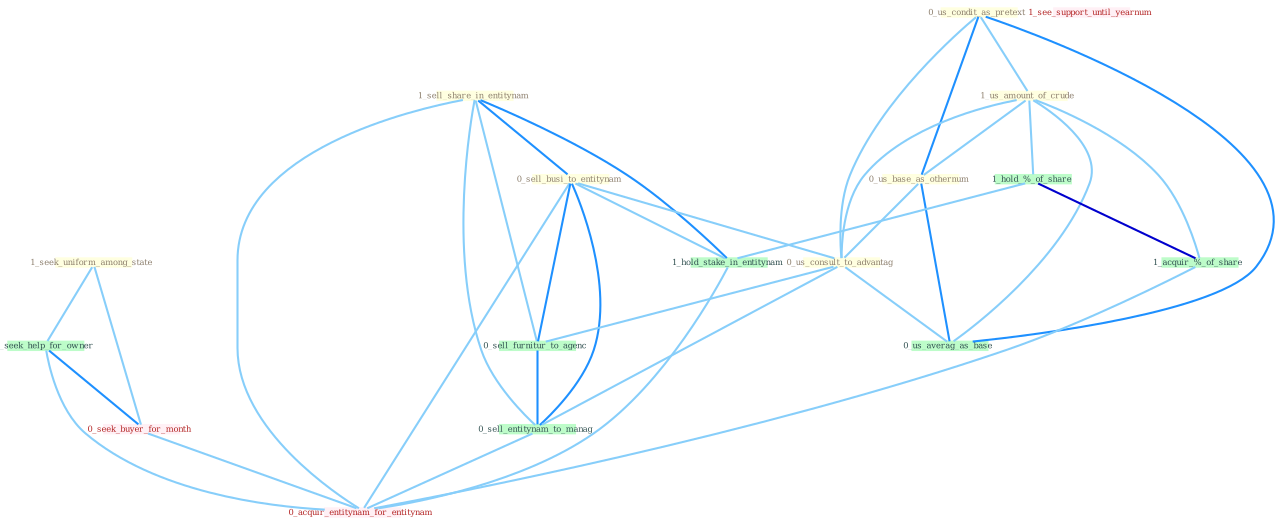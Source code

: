 Graph G{ 
    node
    [shape=polygon,style=filled,width=.5,height=.06,color="#BDFCC9",fixedsize=true,fontsize=4,
    fontcolor="#2f4f4f"];
    {node
    [color="#ffffe0", fontcolor="#8b7d6b"] "1_sell_share_in_entitynam " "0_us_condit_as_pretext " "1_seek_uniform_among_state " "1_us_amount_of_crude " "0_sell_busi_to_entitynam " "0_us_base_as_othernum " "0_us_consult_to_advantag "}
{node [color="#fff0f5", fontcolor="#b22222"] "0_seek_buyer_for_month " "1_see_support_until_yearnum " "0_acquir_entitynam_for_entitynam "}
edge [color="#B0E2FF"];

	"1_sell_share_in_entitynam " -- "0_sell_busi_to_entitynam " [w="2", color="#1e90ff" , len=0.8];
	"1_sell_share_in_entitynam " -- "1_hold_stake_in_entitynam " [w="2", color="#1e90ff" , len=0.8];
	"1_sell_share_in_entitynam " -- "0_sell_furnitur_to_agenc " [w="1", color="#87cefa" ];
	"1_sell_share_in_entitynam " -- "0_sell_entitynam_to_manag " [w="1", color="#87cefa" ];
	"1_sell_share_in_entitynam " -- "0_acquir_entitynam_for_entitynam " [w="1", color="#87cefa" ];
	"0_us_condit_as_pretext " -- "1_us_amount_of_crude " [w="1", color="#87cefa" ];
	"0_us_condit_as_pretext " -- "0_us_base_as_othernum " [w="2", color="#1e90ff" , len=0.8];
	"0_us_condit_as_pretext " -- "0_us_consult_to_advantag " [w="1", color="#87cefa" ];
	"0_us_condit_as_pretext " -- "0_us_averag_as_base " [w="2", color="#1e90ff" , len=0.8];
	"1_seek_uniform_among_state " -- "1_seek_help_for_owner " [w="1", color="#87cefa" ];
	"1_seek_uniform_among_state " -- "0_seek_buyer_for_month " [w="1", color="#87cefa" ];
	"1_us_amount_of_crude " -- "0_us_base_as_othernum " [w="1", color="#87cefa" ];
	"1_us_amount_of_crude " -- "0_us_consult_to_advantag " [w="1", color="#87cefa" ];
	"1_us_amount_of_crude " -- "1_hold_%_of_share " [w="1", color="#87cefa" ];
	"1_us_amount_of_crude " -- "1_acquir_%_of_share " [w="1", color="#87cefa" ];
	"1_us_amount_of_crude " -- "0_us_averag_as_base " [w="1", color="#87cefa" ];
	"0_sell_busi_to_entitynam " -- "0_us_consult_to_advantag " [w="1", color="#87cefa" ];
	"0_sell_busi_to_entitynam " -- "1_hold_stake_in_entitynam " [w="1", color="#87cefa" ];
	"0_sell_busi_to_entitynam " -- "0_sell_furnitur_to_agenc " [w="2", color="#1e90ff" , len=0.8];
	"0_sell_busi_to_entitynam " -- "0_sell_entitynam_to_manag " [w="2", color="#1e90ff" , len=0.8];
	"0_sell_busi_to_entitynam " -- "0_acquir_entitynam_for_entitynam " [w="1", color="#87cefa" ];
	"0_us_base_as_othernum " -- "0_us_consult_to_advantag " [w="1", color="#87cefa" ];
	"0_us_base_as_othernum " -- "0_us_averag_as_base " [w="2", color="#1e90ff" , len=0.8];
	"0_us_consult_to_advantag " -- "0_sell_furnitur_to_agenc " [w="1", color="#87cefa" ];
	"0_us_consult_to_advantag " -- "0_us_averag_as_base " [w="1", color="#87cefa" ];
	"0_us_consult_to_advantag " -- "0_sell_entitynam_to_manag " [w="1", color="#87cefa" ];
	"1_hold_%_of_share " -- "1_hold_stake_in_entitynam " [w="1", color="#87cefa" ];
	"1_hold_%_of_share " -- "1_acquir_%_of_share " [w="3", color="#0000cd" , len=0.6];
	"1_hold_stake_in_entitynam " -- "0_acquir_entitynam_for_entitynam " [w="1", color="#87cefa" ];
	"1_seek_help_for_owner " -- "0_seek_buyer_for_month " [w="2", color="#1e90ff" , len=0.8];
	"1_seek_help_for_owner " -- "0_acquir_entitynam_for_entitynam " [w="1", color="#87cefa" ];
	"0_seek_buyer_for_month " -- "0_acquir_entitynam_for_entitynam " [w="1", color="#87cefa" ];
	"1_acquir_%_of_share " -- "0_acquir_entitynam_for_entitynam " [w="1", color="#87cefa" ];
	"0_sell_furnitur_to_agenc " -- "0_sell_entitynam_to_manag " [w="2", color="#1e90ff" , len=0.8];
	"0_sell_entitynam_to_manag " -- "0_acquir_entitynam_for_entitynam " [w="1", color="#87cefa" ];
}